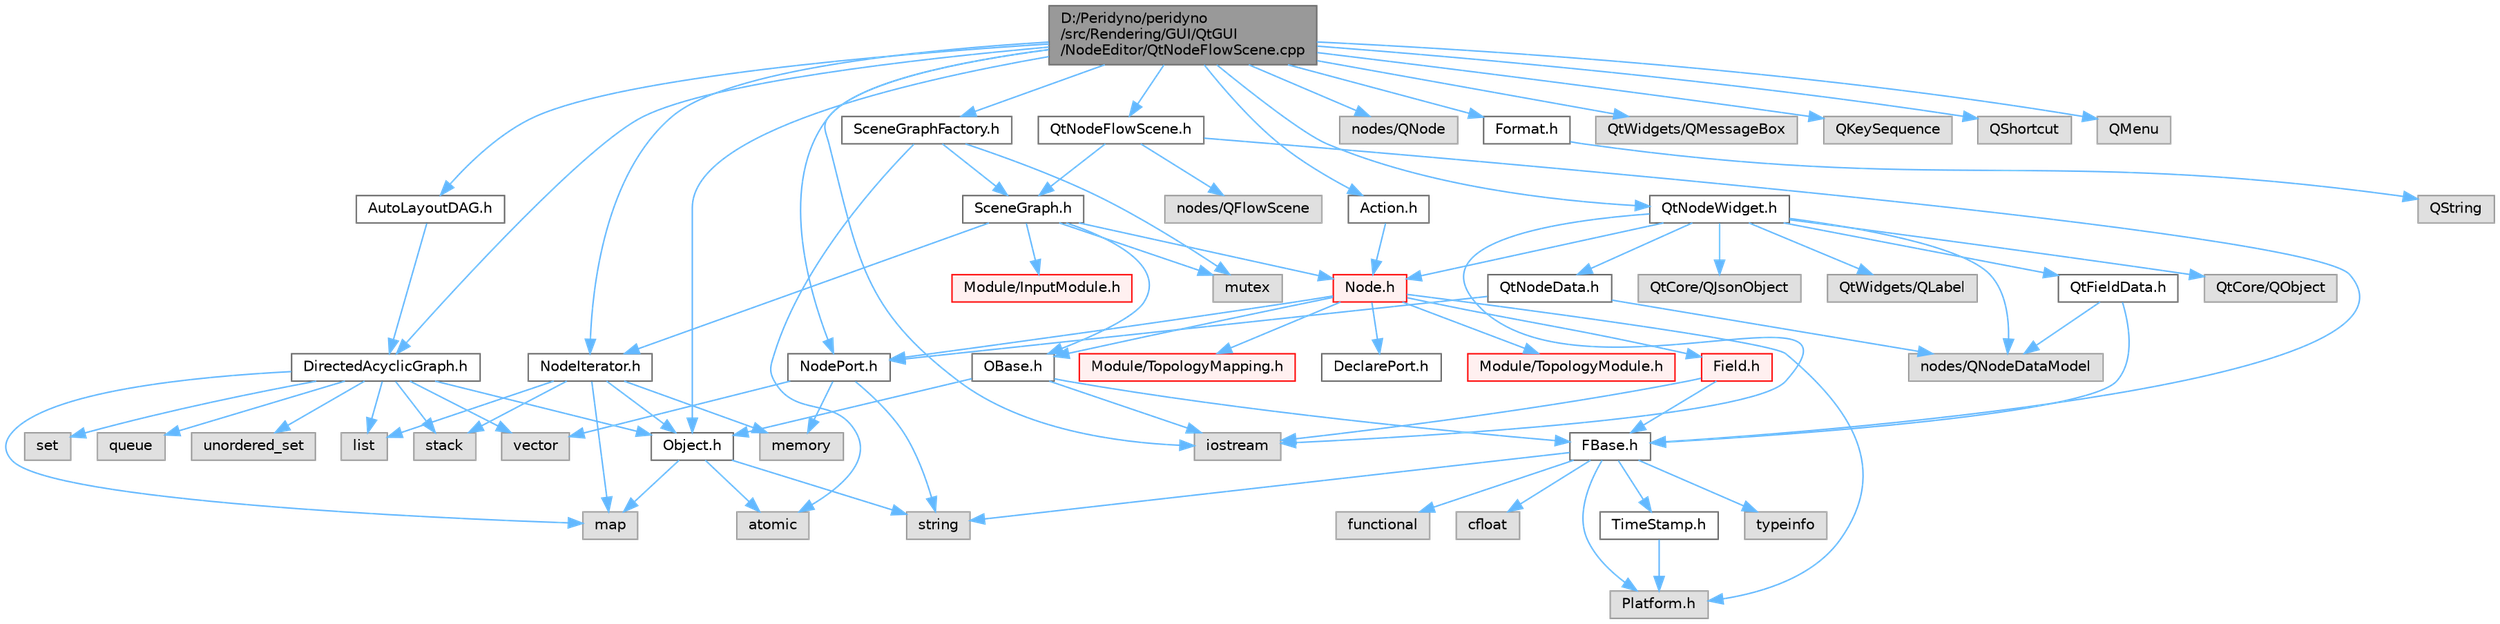 digraph "D:/Peridyno/peridyno/src/Rendering/GUI/QtGUI/NodeEditor/QtNodeFlowScene.cpp"
{
 // LATEX_PDF_SIZE
  bgcolor="transparent";
  edge [fontname=Helvetica,fontsize=10,labelfontname=Helvetica,labelfontsize=10];
  node [fontname=Helvetica,fontsize=10,shape=box,height=0.2,width=0.4];
  Node1 [id="Node000001",label="D:/Peridyno/peridyno\l/src/Rendering/GUI/QtGUI\l/NodeEditor/QtNodeFlowScene.cpp",height=0.2,width=0.4,color="gray40", fillcolor="grey60", style="filled", fontcolor="black",tooltip=" "];
  Node1 -> Node2 [id="edge1_Node000001_Node000002",color="steelblue1",style="solid",tooltip=" "];
  Node2 [id="Node000002",label="QtNodeFlowScene.h",height=0.2,width=0.4,color="grey40", fillcolor="white", style="filled",URL="$_qt_node_flow_scene_8h.html",tooltip=" "];
  Node2 -> Node3 [id="edge2_Node000002_Node000003",color="steelblue1",style="solid",tooltip=" "];
  Node3 [id="Node000003",label="nodes/QFlowScene",height=0.2,width=0.4,color="grey60", fillcolor="#E0E0E0", style="filled",tooltip=" "];
  Node2 -> Node4 [id="edge3_Node000002_Node000004",color="steelblue1",style="solid",tooltip=" "];
  Node4 [id="Node000004",label="SceneGraph.h",height=0.2,width=0.4,color="grey40", fillcolor="white", style="filled",URL="$_scene_graph_8h.html",tooltip=" "];
  Node4 -> Node5 [id="edge4_Node000004_Node000005",color="steelblue1",style="solid",tooltip=" "];
  Node5 [id="Node000005",label="OBase.h",height=0.2,width=0.4,color="grey40", fillcolor="white", style="filled",URL="$_o_base_8h.html",tooltip=" "];
  Node5 -> Node6 [id="edge5_Node000005_Node000006",color="steelblue1",style="solid",tooltip=" "];
  Node6 [id="Node000006",label="iostream",height=0.2,width=0.4,color="grey60", fillcolor="#E0E0E0", style="filled",tooltip=" "];
  Node5 -> Node7 [id="edge6_Node000005_Node000007",color="steelblue1",style="solid",tooltip=" "];
  Node7 [id="Node000007",label="FBase.h",height=0.2,width=0.4,color="grey40", fillcolor="white", style="filled",URL="$_f_base_8h.html",tooltip=" "];
  Node7 -> Node8 [id="edge7_Node000007_Node000008",color="steelblue1",style="solid",tooltip=" "];
  Node8 [id="Node000008",label="Platform.h",height=0.2,width=0.4,color="grey60", fillcolor="#E0E0E0", style="filled",tooltip=" "];
  Node7 -> Node9 [id="edge8_Node000007_Node000009",color="steelblue1",style="solid",tooltip=" "];
  Node9 [id="Node000009",label="TimeStamp.h",height=0.2,width=0.4,color="grey40", fillcolor="white", style="filled",URL="$_time_stamp_8h.html",tooltip=" "];
  Node9 -> Node8 [id="edge9_Node000009_Node000008",color="steelblue1",style="solid",tooltip=" "];
  Node7 -> Node10 [id="edge10_Node000007_Node000010",color="steelblue1",style="solid",tooltip=" "];
  Node10 [id="Node000010",label="typeinfo",height=0.2,width=0.4,color="grey60", fillcolor="#E0E0E0", style="filled",tooltip=" "];
  Node7 -> Node11 [id="edge11_Node000007_Node000011",color="steelblue1",style="solid",tooltip=" "];
  Node11 [id="Node000011",label="string",height=0.2,width=0.4,color="grey60", fillcolor="#E0E0E0", style="filled",tooltip=" "];
  Node7 -> Node12 [id="edge12_Node000007_Node000012",color="steelblue1",style="solid",tooltip=" "];
  Node12 [id="Node000012",label="functional",height=0.2,width=0.4,color="grey60", fillcolor="#E0E0E0", style="filled",tooltip=" "];
  Node7 -> Node13 [id="edge13_Node000007_Node000013",color="steelblue1",style="solid",tooltip=" "];
  Node13 [id="Node000013",label="cfloat",height=0.2,width=0.4,color="grey60", fillcolor="#E0E0E0", style="filled",tooltip=" "];
  Node5 -> Node14 [id="edge14_Node000005_Node000014",color="steelblue1",style="solid",tooltip=" "];
  Node14 [id="Node000014",label="Object.h",height=0.2,width=0.4,color="grey40", fillcolor="white", style="filled",URL="$_object_8h.html",tooltip=" "];
  Node14 -> Node11 [id="edge15_Node000014_Node000011",color="steelblue1",style="solid",tooltip=" "];
  Node14 -> Node15 [id="edge16_Node000014_Node000015",color="steelblue1",style="solid",tooltip=" "];
  Node15 [id="Node000015",label="atomic",height=0.2,width=0.4,color="grey60", fillcolor="#E0E0E0", style="filled",tooltip=" "];
  Node14 -> Node16 [id="edge17_Node000014_Node000016",color="steelblue1",style="solid",tooltip=" "];
  Node16 [id="Node000016",label="map",height=0.2,width=0.4,color="grey60", fillcolor="#E0E0E0", style="filled",tooltip=" "];
  Node4 -> Node17 [id="edge18_Node000004_Node000017",color="steelblue1",style="solid",tooltip=" "];
  Node17 [id="Node000017",label="Node.h",height=0.2,width=0.4,color="red", fillcolor="#FFF0F0", style="filled",URL="$_node_8h.html",tooltip=" "];
  Node17 -> Node5 [id="edge19_Node000017_Node000005",color="steelblue1",style="solid",tooltip=" "];
  Node17 -> Node18 [id="edge20_Node000017_Node000018",color="steelblue1",style="solid",tooltip=" "];
  Node18 [id="Node000018",label="Field.h",height=0.2,width=0.4,color="red", fillcolor="#FFF0F0", style="filled",URL="$_field_8h.html",tooltip=" "];
  Node18 -> Node6 [id="edge21_Node000018_Node000006",color="steelblue1",style="solid",tooltip=" "];
  Node18 -> Node7 [id="edge22_Node000018_Node000007",color="steelblue1",style="solid",tooltip=" "];
  Node17 -> Node8 [id="edge23_Node000017_Node000008",color="steelblue1",style="solid",tooltip=" "];
  Node17 -> Node71 [id="edge24_Node000017_Node000071",color="steelblue1",style="solid",tooltip=" "];
  Node71 [id="Node000071",label="DeclarePort.h",height=0.2,width=0.4,color="grey40", fillcolor="white", style="filled",URL="$_declare_port_8h.html",tooltip=" "];
  Node17 -> Node72 [id="edge25_Node000017_Node000072",color="steelblue1",style="solid",tooltip=" "];
  Node72 [id="Node000072",label="NodePort.h",height=0.2,width=0.4,color="grey40", fillcolor="white", style="filled",URL="$_node_port_8h.html",tooltip=" "];
  Node72 -> Node11 [id="edge26_Node000072_Node000011",color="steelblue1",style="solid",tooltip=" "];
  Node72 -> Node23 [id="edge27_Node000072_Node000023",color="steelblue1",style="solid",tooltip=" "];
  Node23 [id="Node000023",label="vector",height=0.2,width=0.4,color="grey60", fillcolor="#E0E0E0", style="filled",tooltip=" "];
  Node72 -> Node25 [id="edge28_Node000072_Node000025",color="steelblue1",style="solid",tooltip=" "];
  Node25 [id="Node000025",label="memory",height=0.2,width=0.4,color="grey60", fillcolor="#E0E0E0", style="filled",tooltip=" "];
  Node17 -> Node73 [id="edge29_Node000017_Node000073",color="steelblue1",style="solid",tooltip=" "];
  Node73 [id="Node000073",label="Module/TopologyModule.h",height=0.2,width=0.4,color="red", fillcolor="#FFF0F0", style="filled",URL="$_topology_module_8h.html",tooltip=" "];
  Node17 -> Node94 [id="edge30_Node000017_Node000094",color="steelblue1",style="solid",tooltip=" "];
  Node94 [id="Node000094",label="Module/TopologyMapping.h",height=0.2,width=0.4,color="red", fillcolor="#FFF0F0", style="filled",URL="$_topology_mapping_8h.html",tooltip=" "];
  Node4 -> Node98 [id="edge31_Node000004_Node000098",color="steelblue1",style="solid",tooltip=" "];
  Node98 [id="Node000098",label="NodeIterator.h",height=0.2,width=0.4,color="grey40", fillcolor="white", style="filled",URL="$_node_iterator_8h.html",tooltip=" "];
  Node98 -> Node99 [id="edge32_Node000098_Node000099",color="steelblue1",style="solid",tooltip=" "];
  Node99 [id="Node000099",label="stack",height=0.2,width=0.4,color="grey60", fillcolor="#E0E0E0", style="filled",tooltip=" "];
  Node98 -> Node100 [id="edge33_Node000098_Node000100",color="steelblue1",style="solid",tooltip=" "];
  Node100 [id="Node000100",label="list",height=0.2,width=0.4,color="grey60", fillcolor="#E0E0E0", style="filled",tooltip=" "];
  Node98 -> Node16 [id="edge34_Node000098_Node000016",color="steelblue1",style="solid",tooltip=" "];
  Node98 -> Node25 [id="edge35_Node000098_Node000025",color="steelblue1",style="solid",tooltip=" "];
  Node98 -> Node14 [id="edge36_Node000098_Node000014",color="steelblue1",style="solid",tooltip=" "];
  Node4 -> Node101 [id="edge37_Node000004_Node000101",color="steelblue1",style="solid",tooltip=" "];
  Node101 [id="Node000101",label="Module/InputModule.h",height=0.2,width=0.4,color="red", fillcolor="#FFF0F0", style="filled",URL="$_input_module_8h.html",tooltip=" "];
  Node4 -> Node76 [id="edge38_Node000004_Node000076",color="steelblue1",style="solid",tooltip=" "];
  Node76 [id="Node000076",label="mutex",height=0.2,width=0.4,color="grey60", fillcolor="#E0E0E0", style="filled",tooltip=" "];
  Node2 -> Node7 [id="edge39_Node000002_Node000007",color="steelblue1",style="solid",tooltip=" "];
  Node1 -> Node107 [id="edge40_Node000001_Node000107",color="steelblue1",style="solid",tooltip=" "];
  Node107 [id="Node000107",label="QtNodeWidget.h",height=0.2,width=0.4,color="grey40", fillcolor="white", style="filled",URL="$_qt_node_widget_8h.html",tooltip=" "];
  Node107 -> Node108 [id="edge41_Node000107_Node000108",color="steelblue1",style="solid",tooltip=" "];
  Node108 [id="Node000108",label="QtCore/QObject",height=0.2,width=0.4,color="grey60", fillcolor="#E0E0E0", style="filled",tooltip=" "];
  Node107 -> Node109 [id="edge42_Node000107_Node000109",color="steelblue1",style="solid",tooltip=" "];
  Node109 [id="Node000109",label="QtCore/QJsonObject",height=0.2,width=0.4,color="grey60", fillcolor="#E0E0E0", style="filled",tooltip=" "];
  Node107 -> Node110 [id="edge43_Node000107_Node000110",color="steelblue1",style="solid",tooltip=" "];
  Node110 [id="Node000110",label="QtWidgets/QLabel",height=0.2,width=0.4,color="grey60", fillcolor="#E0E0E0", style="filled",tooltip=" "];
  Node107 -> Node111 [id="edge44_Node000107_Node000111",color="steelblue1",style="solid",tooltip=" "];
  Node111 [id="Node000111",label="nodes/QNodeDataModel",height=0.2,width=0.4,color="grey60", fillcolor="#E0E0E0", style="filled",tooltip=" "];
  Node107 -> Node17 [id="edge45_Node000107_Node000017",color="steelblue1",style="solid",tooltip=" "];
  Node107 -> Node112 [id="edge46_Node000107_Node000112",color="steelblue1",style="solid",tooltip=" "];
  Node112 [id="Node000112",label="QtNodeData.h",height=0.2,width=0.4,color="grey40", fillcolor="white", style="filled",URL="$_qt_node_data_8h.html",tooltip=" "];
  Node112 -> Node111 [id="edge47_Node000112_Node000111",color="steelblue1",style="solid",tooltip=" "];
  Node112 -> Node72 [id="edge48_Node000112_Node000072",color="steelblue1",style="solid",tooltip=" "];
  Node107 -> Node113 [id="edge49_Node000107_Node000113",color="steelblue1",style="solid",tooltip=" "];
  Node113 [id="Node000113",label="QtFieldData.h",height=0.2,width=0.4,color="grey40", fillcolor="white", style="filled",URL="$_qt_field_data_8h.html",tooltip=" "];
  Node113 -> Node111 [id="edge50_Node000113_Node000111",color="steelblue1",style="solid",tooltip=" "];
  Node113 -> Node7 [id="edge51_Node000113_Node000007",color="steelblue1",style="solid",tooltip=" "];
  Node107 -> Node6 [id="edge52_Node000107_Node000006",color="steelblue1",style="solid",tooltip=" "];
  Node1 -> Node114 [id="edge53_Node000001_Node000114",color="steelblue1",style="solid",tooltip=" "];
  Node114 [id="Node000114",label="nodes/QNode",height=0.2,width=0.4,color="grey60", fillcolor="#E0E0E0", style="filled",tooltip=" "];
  Node1 -> Node115 [id="edge54_Node000001_Node000115",color="steelblue1",style="solid",tooltip=" "];
  Node115 [id="Node000115",label="Format.h",height=0.2,width=0.4,color="grey40", fillcolor="white", style="filled",URL="$_format_8h.html",tooltip=" "];
  Node115 -> Node116 [id="edge55_Node000115_Node000116",color="steelblue1",style="solid",tooltip=" "];
  Node116 [id="Node000116",label="QString",height=0.2,width=0.4,color="grey60", fillcolor="#E0E0E0", style="filled",tooltip=" "];
  Node1 -> Node14 [id="edge56_Node000001_Node000014",color="steelblue1",style="solid",tooltip=" "];
  Node1 -> Node98 [id="edge57_Node000001_Node000098",color="steelblue1",style="solid",tooltip=" "];
  Node1 -> Node72 [id="edge58_Node000001_Node000072",color="steelblue1",style="solid",tooltip=" "];
  Node1 -> Node117 [id="edge59_Node000001_Node000117",color="steelblue1",style="solid",tooltip=" "];
  Node117 [id="Node000117",label="Action.h",height=0.2,width=0.4,color="grey40", fillcolor="white", style="filled",URL="$_action_8h.html",tooltip=" "];
  Node117 -> Node17 [id="edge60_Node000117_Node000017",color="steelblue1",style="solid",tooltip=" "];
  Node1 -> Node118 [id="edge61_Node000001_Node000118",color="steelblue1",style="solid",tooltip=" "];
  Node118 [id="Node000118",label="DirectedAcyclicGraph.h",height=0.2,width=0.4,color="grey40", fillcolor="white", style="filled",URL="$_directed_acyclic_graph_8h.html",tooltip=" "];
  Node118 -> Node14 [id="edge62_Node000118_Node000014",color="steelblue1",style="solid",tooltip=" "];
  Node118 -> Node16 [id="edge63_Node000118_Node000016",color="steelblue1",style="solid",tooltip=" "];
  Node118 -> Node100 [id="edge64_Node000118_Node000100",color="steelblue1",style="solid",tooltip=" "];
  Node118 -> Node99 [id="edge65_Node000118_Node000099",color="steelblue1",style="solid",tooltip=" "];
  Node118 -> Node119 [id="edge66_Node000118_Node000119",color="steelblue1",style="solid",tooltip=" "];
  Node119 [id="Node000119",label="set",height=0.2,width=0.4,color="grey60", fillcolor="#E0E0E0", style="filled",tooltip=" "];
  Node118 -> Node23 [id="edge67_Node000118_Node000023",color="steelblue1",style="solid",tooltip=" "];
  Node118 -> Node80 [id="edge68_Node000118_Node000080",color="steelblue1",style="solid",tooltip=" "];
  Node80 [id="Node000080",label="queue",height=0.2,width=0.4,color="grey60", fillcolor="#E0E0E0", style="filled",tooltip=" "];
  Node118 -> Node120 [id="edge69_Node000118_Node000120",color="steelblue1",style="solid",tooltip=" "];
  Node120 [id="Node000120",label="unordered_set",height=0.2,width=0.4,color="grey60", fillcolor="#E0E0E0", style="filled",tooltip=" "];
  Node1 -> Node121 [id="edge70_Node000001_Node000121",color="steelblue1",style="solid",tooltip=" "];
  Node121 [id="Node000121",label="AutoLayoutDAG.h",height=0.2,width=0.4,color="grey40", fillcolor="white", style="filled",URL="$_auto_layout_d_a_g_8h.html",tooltip=" "];
  Node121 -> Node118 [id="edge71_Node000121_Node000118",color="steelblue1",style="solid",tooltip=" "];
  Node1 -> Node122 [id="edge72_Node000001_Node000122",color="steelblue1",style="solid",tooltip=" "];
  Node122 [id="Node000122",label="SceneGraphFactory.h",height=0.2,width=0.4,color="grey40", fillcolor="white", style="filled",URL="$_scene_graph_factory_8h.html",tooltip=" "];
  Node122 -> Node15 [id="edge73_Node000122_Node000015",color="steelblue1",style="solid",tooltip=" "];
  Node122 -> Node76 [id="edge74_Node000122_Node000076",color="steelblue1",style="solid",tooltip=" "];
  Node122 -> Node4 [id="edge75_Node000122_Node000004",color="steelblue1",style="solid",tooltip=" "];
  Node1 -> Node123 [id="edge76_Node000001_Node000123",color="steelblue1",style="solid",tooltip=" "];
  Node123 [id="Node000123",label="QtWidgets/QMessageBox",height=0.2,width=0.4,color="grey60", fillcolor="#E0E0E0", style="filled",tooltip=" "];
  Node1 -> Node124 [id="edge77_Node000001_Node000124",color="steelblue1",style="solid",tooltip=" "];
  Node124 [id="Node000124",label="QKeySequence",height=0.2,width=0.4,color="grey60", fillcolor="#E0E0E0", style="filled",tooltip=" "];
  Node1 -> Node125 [id="edge78_Node000001_Node000125",color="steelblue1",style="solid",tooltip=" "];
  Node125 [id="Node000125",label="QShortcut",height=0.2,width=0.4,color="grey60", fillcolor="#E0E0E0", style="filled",tooltip=" "];
  Node1 -> Node126 [id="edge79_Node000001_Node000126",color="steelblue1",style="solid",tooltip=" "];
  Node126 [id="Node000126",label="QMenu",height=0.2,width=0.4,color="grey60", fillcolor="#E0E0E0", style="filled",tooltip=" "];
  Node1 -> Node6 [id="edge80_Node000001_Node000006",color="steelblue1",style="solid",tooltip=" "];
}
